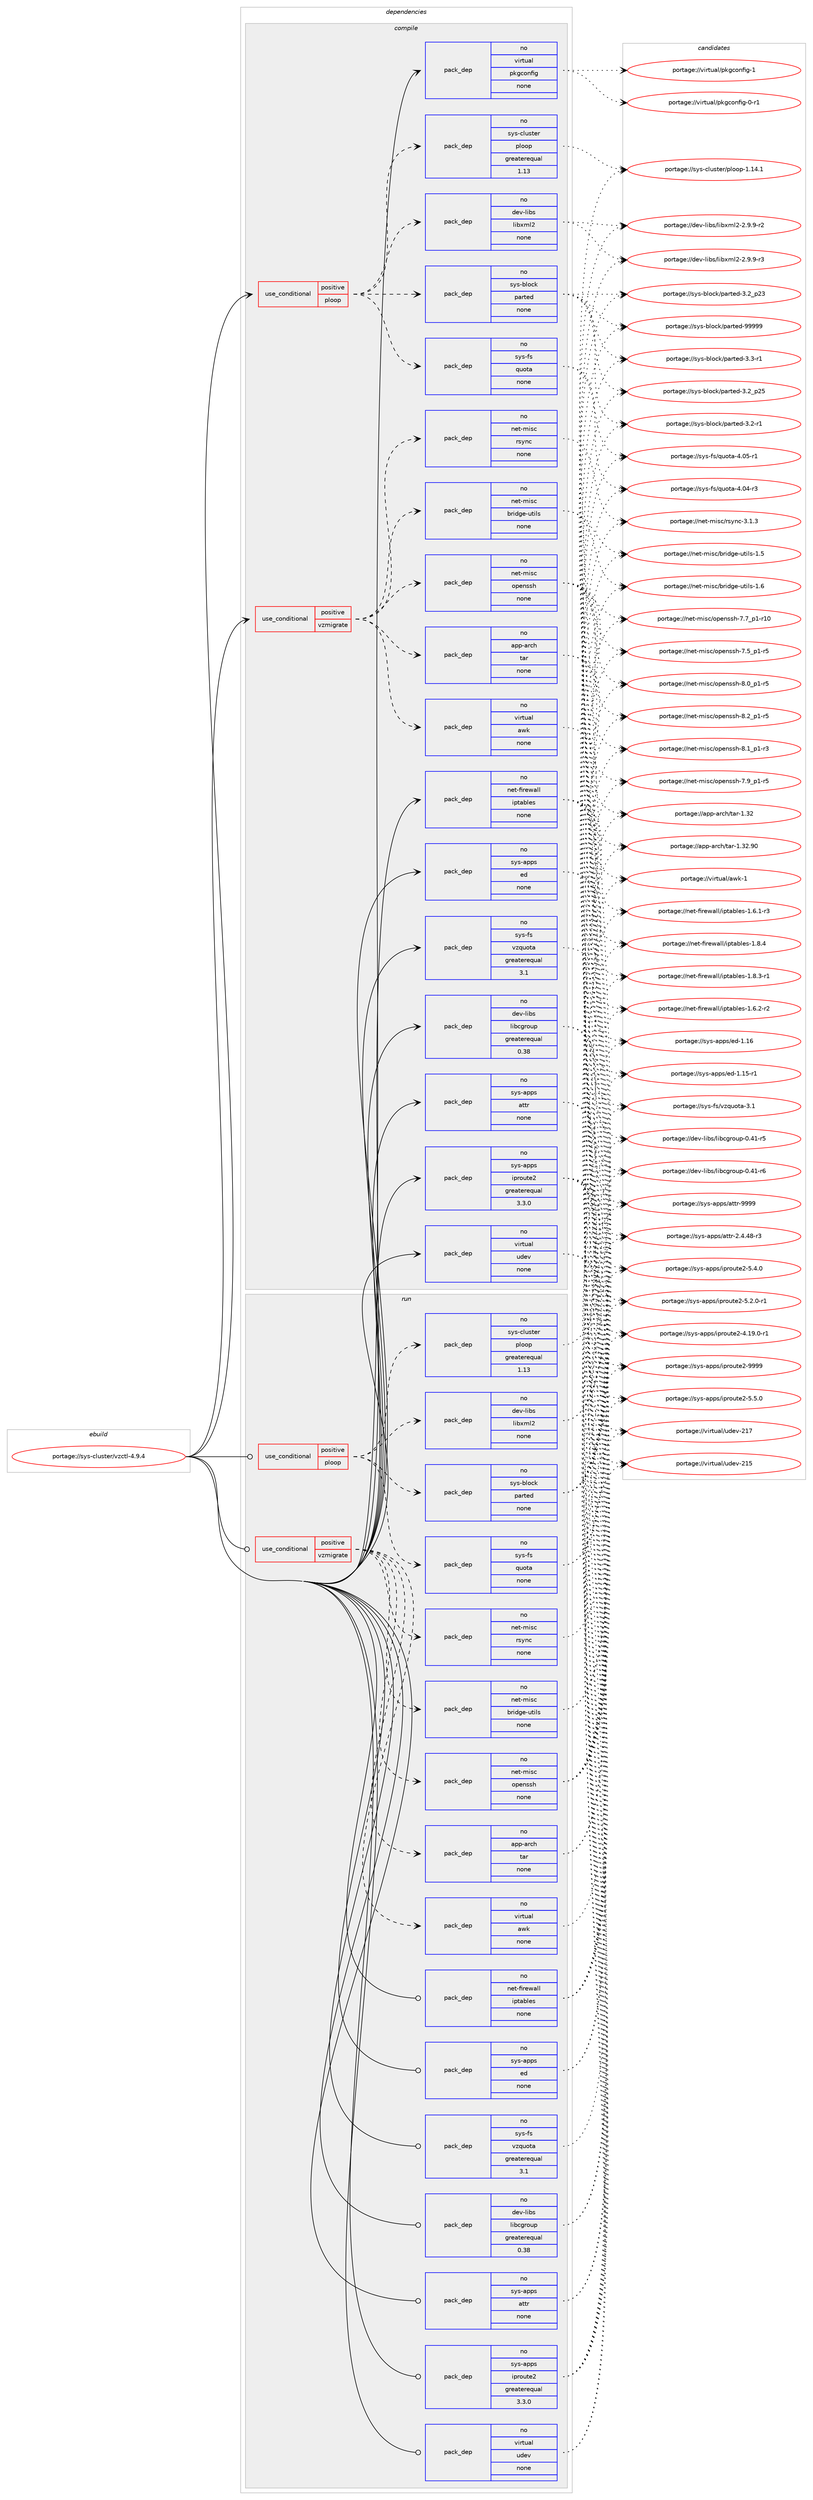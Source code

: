 digraph prolog {

# *************
# Graph options
# *************

newrank=true;
concentrate=true;
compound=true;
graph [rankdir=LR,fontname=Helvetica,fontsize=10,ranksep=1.5];#, ranksep=2.5, nodesep=0.2];
edge  [arrowhead=vee];
node  [fontname=Helvetica,fontsize=10];

# **********
# The ebuild
# **********

subgraph cluster_leftcol {
color=gray;
rank=same;
label=<<i>ebuild</i>>;
id [label="portage://sys-cluster/vzctl-4.9.4", color=red, width=4, href="../sys-cluster/vzctl-4.9.4.svg"];
}

# ****************
# The dependencies
# ****************

subgraph cluster_midcol {
color=gray;
label=<<i>dependencies</i>>;
subgraph cluster_compile {
fillcolor="#eeeeee";
style=filled;
label=<<i>compile</i>>;
subgraph cond4358 {
dependency25922 [label=<<TABLE BORDER="0" CELLBORDER="1" CELLSPACING="0" CELLPADDING="4"><TR><TD ROWSPAN="3" CELLPADDING="10">use_conditional</TD></TR><TR><TD>positive</TD></TR><TR><TD>ploop</TD></TR></TABLE>>, shape=none, color=red];
subgraph pack20921 {
dependency25923 [label=<<TABLE BORDER="0" CELLBORDER="1" CELLSPACING="0" CELLPADDING="4" WIDTH="220"><TR><TD ROWSPAN="6" CELLPADDING="30">pack_dep</TD></TR><TR><TD WIDTH="110">no</TD></TR><TR><TD>sys-cluster</TD></TR><TR><TD>ploop</TD></TR><TR><TD>greaterequal</TD></TR><TR><TD>1.13</TD></TR></TABLE>>, shape=none, color=blue];
}
dependency25922:e -> dependency25923:w [weight=20,style="dashed",arrowhead="vee"];
subgraph pack20922 {
dependency25924 [label=<<TABLE BORDER="0" CELLBORDER="1" CELLSPACING="0" CELLPADDING="4" WIDTH="220"><TR><TD ROWSPAN="6" CELLPADDING="30">pack_dep</TD></TR><TR><TD WIDTH="110">no</TD></TR><TR><TD>sys-block</TD></TR><TR><TD>parted</TD></TR><TR><TD>none</TD></TR><TR><TD></TD></TR></TABLE>>, shape=none, color=blue];
}
dependency25922:e -> dependency25924:w [weight=20,style="dashed",arrowhead="vee"];
subgraph pack20923 {
dependency25925 [label=<<TABLE BORDER="0" CELLBORDER="1" CELLSPACING="0" CELLPADDING="4" WIDTH="220"><TR><TD ROWSPAN="6" CELLPADDING="30">pack_dep</TD></TR><TR><TD WIDTH="110">no</TD></TR><TR><TD>sys-fs</TD></TR><TR><TD>quota</TD></TR><TR><TD>none</TD></TR><TR><TD></TD></TR></TABLE>>, shape=none, color=blue];
}
dependency25922:e -> dependency25925:w [weight=20,style="dashed",arrowhead="vee"];
subgraph pack20924 {
dependency25926 [label=<<TABLE BORDER="0" CELLBORDER="1" CELLSPACING="0" CELLPADDING="4" WIDTH="220"><TR><TD ROWSPAN="6" CELLPADDING="30">pack_dep</TD></TR><TR><TD WIDTH="110">no</TD></TR><TR><TD>dev-libs</TD></TR><TR><TD>libxml2</TD></TR><TR><TD>none</TD></TR><TR><TD></TD></TR></TABLE>>, shape=none, color=blue];
}
dependency25922:e -> dependency25926:w [weight=20,style="dashed",arrowhead="vee"];
}
id:e -> dependency25922:w [weight=20,style="solid",arrowhead="vee"];
subgraph cond4359 {
dependency25927 [label=<<TABLE BORDER="0" CELLBORDER="1" CELLSPACING="0" CELLPADDING="4"><TR><TD ROWSPAN="3" CELLPADDING="10">use_conditional</TD></TR><TR><TD>positive</TD></TR><TR><TD>vzmigrate</TD></TR></TABLE>>, shape=none, color=red];
subgraph pack20925 {
dependency25928 [label=<<TABLE BORDER="0" CELLBORDER="1" CELLSPACING="0" CELLPADDING="4" WIDTH="220"><TR><TD ROWSPAN="6" CELLPADDING="30">pack_dep</TD></TR><TR><TD WIDTH="110">no</TD></TR><TR><TD>net-misc</TD></TR><TR><TD>openssh</TD></TR><TR><TD>none</TD></TR><TR><TD></TD></TR></TABLE>>, shape=none, color=blue];
}
dependency25927:e -> dependency25928:w [weight=20,style="dashed",arrowhead="vee"];
subgraph pack20926 {
dependency25929 [label=<<TABLE BORDER="0" CELLBORDER="1" CELLSPACING="0" CELLPADDING="4" WIDTH="220"><TR><TD ROWSPAN="6" CELLPADDING="30">pack_dep</TD></TR><TR><TD WIDTH="110">no</TD></TR><TR><TD>net-misc</TD></TR><TR><TD>rsync</TD></TR><TR><TD>none</TD></TR><TR><TD></TD></TR></TABLE>>, shape=none, color=blue];
}
dependency25927:e -> dependency25929:w [weight=20,style="dashed",arrowhead="vee"];
subgraph pack20927 {
dependency25930 [label=<<TABLE BORDER="0" CELLBORDER="1" CELLSPACING="0" CELLPADDING="4" WIDTH="220"><TR><TD ROWSPAN="6" CELLPADDING="30">pack_dep</TD></TR><TR><TD WIDTH="110">no</TD></TR><TR><TD>app-arch</TD></TR><TR><TD>tar</TD></TR><TR><TD>none</TD></TR><TR><TD></TD></TR></TABLE>>, shape=none, color=blue];
}
dependency25927:e -> dependency25930:w [weight=20,style="dashed",arrowhead="vee"];
subgraph pack20928 {
dependency25931 [label=<<TABLE BORDER="0" CELLBORDER="1" CELLSPACING="0" CELLPADDING="4" WIDTH="220"><TR><TD ROWSPAN="6" CELLPADDING="30">pack_dep</TD></TR><TR><TD WIDTH="110">no</TD></TR><TR><TD>net-misc</TD></TR><TR><TD>bridge-utils</TD></TR><TR><TD>none</TD></TR><TR><TD></TD></TR></TABLE>>, shape=none, color=blue];
}
dependency25927:e -> dependency25931:w [weight=20,style="dashed",arrowhead="vee"];
subgraph pack20929 {
dependency25932 [label=<<TABLE BORDER="0" CELLBORDER="1" CELLSPACING="0" CELLPADDING="4" WIDTH="220"><TR><TD ROWSPAN="6" CELLPADDING="30">pack_dep</TD></TR><TR><TD WIDTH="110">no</TD></TR><TR><TD>virtual</TD></TR><TR><TD>awk</TD></TR><TR><TD>none</TD></TR><TR><TD></TD></TR></TABLE>>, shape=none, color=blue];
}
dependency25927:e -> dependency25932:w [weight=20,style="dashed",arrowhead="vee"];
}
id:e -> dependency25927:w [weight=20,style="solid",arrowhead="vee"];
subgraph pack20930 {
dependency25933 [label=<<TABLE BORDER="0" CELLBORDER="1" CELLSPACING="0" CELLPADDING="4" WIDTH="220"><TR><TD ROWSPAN="6" CELLPADDING="30">pack_dep</TD></TR><TR><TD WIDTH="110">no</TD></TR><TR><TD>dev-libs</TD></TR><TR><TD>libcgroup</TD></TR><TR><TD>greaterequal</TD></TR><TR><TD>0.38</TD></TR></TABLE>>, shape=none, color=blue];
}
id:e -> dependency25933:w [weight=20,style="solid",arrowhead="vee"];
subgraph pack20931 {
dependency25934 [label=<<TABLE BORDER="0" CELLBORDER="1" CELLSPACING="0" CELLPADDING="4" WIDTH="220"><TR><TD ROWSPAN="6" CELLPADDING="30">pack_dep</TD></TR><TR><TD WIDTH="110">no</TD></TR><TR><TD>net-firewall</TD></TR><TR><TD>iptables</TD></TR><TR><TD>none</TD></TR><TR><TD></TD></TR></TABLE>>, shape=none, color=blue];
}
id:e -> dependency25934:w [weight=20,style="solid",arrowhead="vee"];
subgraph pack20932 {
dependency25935 [label=<<TABLE BORDER="0" CELLBORDER="1" CELLSPACING="0" CELLPADDING="4" WIDTH="220"><TR><TD ROWSPAN="6" CELLPADDING="30">pack_dep</TD></TR><TR><TD WIDTH="110">no</TD></TR><TR><TD>sys-apps</TD></TR><TR><TD>attr</TD></TR><TR><TD>none</TD></TR><TR><TD></TD></TR></TABLE>>, shape=none, color=blue];
}
id:e -> dependency25935:w [weight=20,style="solid",arrowhead="vee"];
subgraph pack20933 {
dependency25936 [label=<<TABLE BORDER="0" CELLBORDER="1" CELLSPACING="0" CELLPADDING="4" WIDTH="220"><TR><TD ROWSPAN="6" CELLPADDING="30">pack_dep</TD></TR><TR><TD WIDTH="110">no</TD></TR><TR><TD>sys-apps</TD></TR><TR><TD>ed</TD></TR><TR><TD>none</TD></TR><TR><TD></TD></TR></TABLE>>, shape=none, color=blue];
}
id:e -> dependency25936:w [weight=20,style="solid",arrowhead="vee"];
subgraph pack20934 {
dependency25937 [label=<<TABLE BORDER="0" CELLBORDER="1" CELLSPACING="0" CELLPADDING="4" WIDTH="220"><TR><TD ROWSPAN="6" CELLPADDING="30">pack_dep</TD></TR><TR><TD WIDTH="110">no</TD></TR><TR><TD>sys-apps</TD></TR><TR><TD>iproute2</TD></TR><TR><TD>greaterequal</TD></TR><TR><TD>3.3.0</TD></TR></TABLE>>, shape=none, color=blue];
}
id:e -> dependency25937:w [weight=20,style="solid",arrowhead="vee"];
subgraph pack20935 {
dependency25938 [label=<<TABLE BORDER="0" CELLBORDER="1" CELLSPACING="0" CELLPADDING="4" WIDTH="220"><TR><TD ROWSPAN="6" CELLPADDING="30">pack_dep</TD></TR><TR><TD WIDTH="110">no</TD></TR><TR><TD>sys-fs</TD></TR><TR><TD>vzquota</TD></TR><TR><TD>greaterequal</TD></TR><TR><TD>3.1</TD></TR></TABLE>>, shape=none, color=blue];
}
id:e -> dependency25938:w [weight=20,style="solid",arrowhead="vee"];
subgraph pack20936 {
dependency25939 [label=<<TABLE BORDER="0" CELLBORDER="1" CELLSPACING="0" CELLPADDING="4" WIDTH="220"><TR><TD ROWSPAN="6" CELLPADDING="30">pack_dep</TD></TR><TR><TD WIDTH="110">no</TD></TR><TR><TD>virtual</TD></TR><TR><TD>pkgconfig</TD></TR><TR><TD>none</TD></TR><TR><TD></TD></TR></TABLE>>, shape=none, color=blue];
}
id:e -> dependency25939:w [weight=20,style="solid",arrowhead="vee"];
subgraph pack20937 {
dependency25940 [label=<<TABLE BORDER="0" CELLBORDER="1" CELLSPACING="0" CELLPADDING="4" WIDTH="220"><TR><TD ROWSPAN="6" CELLPADDING="30">pack_dep</TD></TR><TR><TD WIDTH="110">no</TD></TR><TR><TD>virtual</TD></TR><TR><TD>udev</TD></TR><TR><TD>none</TD></TR><TR><TD></TD></TR></TABLE>>, shape=none, color=blue];
}
id:e -> dependency25940:w [weight=20,style="solid",arrowhead="vee"];
}
subgraph cluster_compileandrun {
fillcolor="#eeeeee";
style=filled;
label=<<i>compile and run</i>>;
}
subgraph cluster_run {
fillcolor="#eeeeee";
style=filled;
label=<<i>run</i>>;
subgraph cond4360 {
dependency25941 [label=<<TABLE BORDER="0" CELLBORDER="1" CELLSPACING="0" CELLPADDING="4"><TR><TD ROWSPAN="3" CELLPADDING="10">use_conditional</TD></TR><TR><TD>positive</TD></TR><TR><TD>ploop</TD></TR></TABLE>>, shape=none, color=red];
subgraph pack20938 {
dependency25942 [label=<<TABLE BORDER="0" CELLBORDER="1" CELLSPACING="0" CELLPADDING="4" WIDTH="220"><TR><TD ROWSPAN="6" CELLPADDING="30">pack_dep</TD></TR><TR><TD WIDTH="110">no</TD></TR><TR><TD>sys-cluster</TD></TR><TR><TD>ploop</TD></TR><TR><TD>greaterequal</TD></TR><TR><TD>1.13</TD></TR></TABLE>>, shape=none, color=blue];
}
dependency25941:e -> dependency25942:w [weight=20,style="dashed",arrowhead="vee"];
subgraph pack20939 {
dependency25943 [label=<<TABLE BORDER="0" CELLBORDER="1" CELLSPACING="0" CELLPADDING="4" WIDTH="220"><TR><TD ROWSPAN="6" CELLPADDING="30">pack_dep</TD></TR><TR><TD WIDTH="110">no</TD></TR><TR><TD>sys-block</TD></TR><TR><TD>parted</TD></TR><TR><TD>none</TD></TR><TR><TD></TD></TR></TABLE>>, shape=none, color=blue];
}
dependency25941:e -> dependency25943:w [weight=20,style="dashed",arrowhead="vee"];
subgraph pack20940 {
dependency25944 [label=<<TABLE BORDER="0" CELLBORDER="1" CELLSPACING="0" CELLPADDING="4" WIDTH="220"><TR><TD ROWSPAN="6" CELLPADDING="30">pack_dep</TD></TR><TR><TD WIDTH="110">no</TD></TR><TR><TD>sys-fs</TD></TR><TR><TD>quota</TD></TR><TR><TD>none</TD></TR><TR><TD></TD></TR></TABLE>>, shape=none, color=blue];
}
dependency25941:e -> dependency25944:w [weight=20,style="dashed",arrowhead="vee"];
subgraph pack20941 {
dependency25945 [label=<<TABLE BORDER="0" CELLBORDER="1" CELLSPACING="0" CELLPADDING="4" WIDTH="220"><TR><TD ROWSPAN="6" CELLPADDING="30">pack_dep</TD></TR><TR><TD WIDTH="110">no</TD></TR><TR><TD>dev-libs</TD></TR><TR><TD>libxml2</TD></TR><TR><TD>none</TD></TR><TR><TD></TD></TR></TABLE>>, shape=none, color=blue];
}
dependency25941:e -> dependency25945:w [weight=20,style="dashed",arrowhead="vee"];
}
id:e -> dependency25941:w [weight=20,style="solid",arrowhead="odot"];
subgraph cond4361 {
dependency25946 [label=<<TABLE BORDER="0" CELLBORDER="1" CELLSPACING="0" CELLPADDING="4"><TR><TD ROWSPAN="3" CELLPADDING="10">use_conditional</TD></TR><TR><TD>positive</TD></TR><TR><TD>vzmigrate</TD></TR></TABLE>>, shape=none, color=red];
subgraph pack20942 {
dependency25947 [label=<<TABLE BORDER="0" CELLBORDER="1" CELLSPACING="0" CELLPADDING="4" WIDTH="220"><TR><TD ROWSPAN="6" CELLPADDING="30">pack_dep</TD></TR><TR><TD WIDTH="110">no</TD></TR><TR><TD>net-misc</TD></TR><TR><TD>openssh</TD></TR><TR><TD>none</TD></TR><TR><TD></TD></TR></TABLE>>, shape=none, color=blue];
}
dependency25946:e -> dependency25947:w [weight=20,style="dashed",arrowhead="vee"];
subgraph pack20943 {
dependency25948 [label=<<TABLE BORDER="0" CELLBORDER="1" CELLSPACING="0" CELLPADDING="4" WIDTH="220"><TR><TD ROWSPAN="6" CELLPADDING="30">pack_dep</TD></TR><TR><TD WIDTH="110">no</TD></TR><TR><TD>net-misc</TD></TR><TR><TD>rsync</TD></TR><TR><TD>none</TD></TR><TR><TD></TD></TR></TABLE>>, shape=none, color=blue];
}
dependency25946:e -> dependency25948:w [weight=20,style="dashed",arrowhead="vee"];
subgraph pack20944 {
dependency25949 [label=<<TABLE BORDER="0" CELLBORDER="1" CELLSPACING="0" CELLPADDING="4" WIDTH="220"><TR><TD ROWSPAN="6" CELLPADDING="30">pack_dep</TD></TR><TR><TD WIDTH="110">no</TD></TR><TR><TD>app-arch</TD></TR><TR><TD>tar</TD></TR><TR><TD>none</TD></TR><TR><TD></TD></TR></TABLE>>, shape=none, color=blue];
}
dependency25946:e -> dependency25949:w [weight=20,style="dashed",arrowhead="vee"];
subgraph pack20945 {
dependency25950 [label=<<TABLE BORDER="0" CELLBORDER="1" CELLSPACING="0" CELLPADDING="4" WIDTH="220"><TR><TD ROWSPAN="6" CELLPADDING="30">pack_dep</TD></TR><TR><TD WIDTH="110">no</TD></TR><TR><TD>net-misc</TD></TR><TR><TD>bridge-utils</TD></TR><TR><TD>none</TD></TR><TR><TD></TD></TR></TABLE>>, shape=none, color=blue];
}
dependency25946:e -> dependency25950:w [weight=20,style="dashed",arrowhead="vee"];
subgraph pack20946 {
dependency25951 [label=<<TABLE BORDER="0" CELLBORDER="1" CELLSPACING="0" CELLPADDING="4" WIDTH="220"><TR><TD ROWSPAN="6" CELLPADDING="30">pack_dep</TD></TR><TR><TD WIDTH="110">no</TD></TR><TR><TD>virtual</TD></TR><TR><TD>awk</TD></TR><TR><TD>none</TD></TR><TR><TD></TD></TR></TABLE>>, shape=none, color=blue];
}
dependency25946:e -> dependency25951:w [weight=20,style="dashed",arrowhead="vee"];
}
id:e -> dependency25946:w [weight=20,style="solid",arrowhead="odot"];
subgraph pack20947 {
dependency25952 [label=<<TABLE BORDER="0" CELLBORDER="1" CELLSPACING="0" CELLPADDING="4" WIDTH="220"><TR><TD ROWSPAN="6" CELLPADDING="30">pack_dep</TD></TR><TR><TD WIDTH="110">no</TD></TR><TR><TD>dev-libs</TD></TR><TR><TD>libcgroup</TD></TR><TR><TD>greaterequal</TD></TR><TR><TD>0.38</TD></TR></TABLE>>, shape=none, color=blue];
}
id:e -> dependency25952:w [weight=20,style="solid",arrowhead="odot"];
subgraph pack20948 {
dependency25953 [label=<<TABLE BORDER="0" CELLBORDER="1" CELLSPACING="0" CELLPADDING="4" WIDTH="220"><TR><TD ROWSPAN="6" CELLPADDING="30">pack_dep</TD></TR><TR><TD WIDTH="110">no</TD></TR><TR><TD>net-firewall</TD></TR><TR><TD>iptables</TD></TR><TR><TD>none</TD></TR><TR><TD></TD></TR></TABLE>>, shape=none, color=blue];
}
id:e -> dependency25953:w [weight=20,style="solid",arrowhead="odot"];
subgraph pack20949 {
dependency25954 [label=<<TABLE BORDER="0" CELLBORDER="1" CELLSPACING="0" CELLPADDING="4" WIDTH="220"><TR><TD ROWSPAN="6" CELLPADDING="30">pack_dep</TD></TR><TR><TD WIDTH="110">no</TD></TR><TR><TD>sys-apps</TD></TR><TR><TD>attr</TD></TR><TR><TD>none</TD></TR><TR><TD></TD></TR></TABLE>>, shape=none, color=blue];
}
id:e -> dependency25954:w [weight=20,style="solid",arrowhead="odot"];
subgraph pack20950 {
dependency25955 [label=<<TABLE BORDER="0" CELLBORDER="1" CELLSPACING="0" CELLPADDING="4" WIDTH="220"><TR><TD ROWSPAN="6" CELLPADDING="30">pack_dep</TD></TR><TR><TD WIDTH="110">no</TD></TR><TR><TD>sys-apps</TD></TR><TR><TD>ed</TD></TR><TR><TD>none</TD></TR><TR><TD></TD></TR></TABLE>>, shape=none, color=blue];
}
id:e -> dependency25955:w [weight=20,style="solid",arrowhead="odot"];
subgraph pack20951 {
dependency25956 [label=<<TABLE BORDER="0" CELLBORDER="1" CELLSPACING="0" CELLPADDING="4" WIDTH="220"><TR><TD ROWSPAN="6" CELLPADDING="30">pack_dep</TD></TR><TR><TD WIDTH="110">no</TD></TR><TR><TD>sys-apps</TD></TR><TR><TD>iproute2</TD></TR><TR><TD>greaterequal</TD></TR><TR><TD>3.3.0</TD></TR></TABLE>>, shape=none, color=blue];
}
id:e -> dependency25956:w [weight=20,style="solid",arrowhead="odot"];
subgraph pack20952 {
dependency25957 [label=<<TABLE BORDER="0" CELLBORDER="1" CELLSPACING="0" CELLPADDING="4" WIDTH="220"><TR><TD ROWSPAN="6" CELLPADDING="30">pack_dep</TD></TR><TR><TD WIDTH="110">no</TD></TR><TR><TD>sys-fs</TD></TR><TR><TD>vzquota</TD></TR><TR><TD>greaterequal</TD></TR><TR><TD>3.1</TD></TR></TABLE>>, shape=none, color=blue];
}
id:e -> dependency25957:w [weight=20,style="solid",arrowhead="odot"];
subgraph pack20953 {
dependency25958 [label=<<TABLE BORDER="0" CELLBORDER="1" CELLSPACING="0" CELLPADDING="4" WIDTH="220"><TR><TD ROWSPAN="6" CELLPADDING="30">pack_dep</TD></TR><TR><TD WIDTH="110">no</TD></TR><TR><TD>virtual</TD></TR><TR><TD>udev</TD></TR><TR><TD>none</TD></TR><TR><TD></TD></TR></TABLE>>, shape=none, color=blue];
}
id:e -> dependency25958:w [weight=20,style="solid",arrowhead="odot"];
}
}

# **************
# The candidates
# **************

subgraph cluster_choices {
rank=same;
color=gray;
label=<<i>candidates</i>>;

subgraph choice20921 {
color=black;
nodesep=1;
choice11512111545991081171151161011144711210811111111245494649524649 [label="portage://sys-cluster/ploop-1.14.1", color=red, width=4,href="../sys-cluster/ploop-1.14.1.svg"];
dependency25923:e -> choice11512111545991081171151161011144711210811111111245494649524649:w [style=dotted,weight="100"];
}
subgraph choice20922 {
color=black;
nodesep=1;
choice1151211154598108111991074711297114116101100455757575757 [label="portage://sys-block/parted-99999", color=red, width=4,href="../sys-block/parted-99999.svg"];
choice1151211154598108111991074711297114116101100455146514511449 [label="portage://sys-block/parted-3.3-r1", color=red, width=4,href="../sys-block/parted-3.3-r1.svg"];
choice115121115459810811199107471129711411610110045514650951125053 [label="portage://sys-block/parted-3.2_p25", color=red, width=4,href="../sys-block/parted-3.2_p25.svg"];
choice115121115459810811199107471129711411610110045514650951125051 [label="portage://sys-block/parted-3.2_p23", color=red, width=4,href="../sys-block/parted-3.2_p23.svg"];
choice1151211154598108111991074711297114116101100455146504511449 [label="portage://sys-block/parted-3.2-r1", color=red, width=4,href="../sys-block/parted-3.2-r1.svg"];
dependency25924:e -> choice1151211154598108111991074711297114116101100455757575757:w [style=dotted,weight="100"];
dependency25924:e -> choice1151211154598108111991074711297114116101100455146514511449:w [style=dotted,weight="100"];
dependency25924:e -> choice115121115459810811199107471129711411610110045514650951125053:w [style=dotted,weight="100"];
dependency25924:e -> choice115121115459810811199107471129711411610110045514650951125051:w [style=dotted,weight="100"];
dependency25924:e -> choice1151211154598108111991074711297114116101100455146504511449:w [style=dotted,weight="100"];
}
subgraph choice20923 {
color=black;
nodesep=1;
choice11512111545102115471131171111169745524648534511449 [label="portage://sys-fs/quota-4.05-r1", color=red, width=4,href="../sys-fs/quota-4.05-r1.svg"];
choice11512111545102115471131171111169745524648524511451 [label="portage://sys-fs/quota-4.04-r3", color=red, width=4,href="../sys-fs/quota-4.04-r3.svg"];
dependency25925:e -> choice11512111545102115471131171111169745524648534511449:w [style=dotted,weight="100"];
dependency25925:e -> choice11512111545102115471131171111169745524648524511451:w [style=dotted,weight="100"];
}
subgraph choice20924 {
color=black;
nodesep=1;
choice10010111845108105981154710810598120109108504550465746574511451 [label="portage://dev-libs/libxml2-2.9.9-r3", color=red, width=4,href="../dev-libs/libxml2-2.9.9-r3.svg"];
choice10010111845108105981154710810598120109108504550465746574511450 [label="portage://dev-libs/libxml2-2.9.9-r2", color=red, width=4,href="../dev-libs/libxml2-2.9.9-r2.svg"];
dependency25926:e -> choice10010111845108105981154710810598120109108504550465746574511451:w [style=dotted,weight="100"];
dependency25926:e -> choice10010111845108105981154710810598120109108504550465746574511450:w [style=dotted,weight="100"];
}
subgraph choice20925 {
color=black;
nodesep=1;
choice1101011164510910511599471111121011101151151044556465095112494511453 [label="portage://net-misc/openssh-8.2_p1-r5", color=red, width=4,href="../net-misc/openssh-8.2_p1-r5.svg"];
choice1101011164510910511599471111121011101151151044556464995112494511451 [label="portage://net-misc/openssh-8.1_p1-r3", color=red, width=4,href="../net-misc/openssh-8.1_p1-r3.svg"];
choice1101011164510910511599471111121011101151151044556464895112494511453 [label="portage://net-misc/openssh-8.0_p1-r5", color=red, width=4,href="../net-misc/openssh-8.0_p1-r5.svg"];
choice1101011164510910511599471111121011101151151044555465795112494511453 [label="portage://net-misc/openssh-7.9_p1-r5", color=red, width=4,href="../net-misc/openssh-7.9_p1-r5.svg"];
choice110101116451091051159947111112101110115115104455546559511249451144948 [label="portage://net-misc/openssh-7.7_p1-r10", color=red, width=4,href="../net-misc/openssh-7.7_p1-r10.svg"];
choice1101011164510910511599471111121011101151151044555465395112494511453 [label="portage://net-misc/openssh-7.5_p1-r5", color=red, width=4,href="../net-misc/openssh-7.5_p1-r5.svg"];
dependency25928:e -> choice1101011164510910511599471111121011101151151044556465095112494511453:w [style=dotted,weight="100"];
dependency25928:e -> choice1101011164510910511599471111121011101151151044556464995112494511451:w [style=dotted,weight="100"];
dependency25928:e -> choice1101011164510910511599471111121011101151151044556464895112494511453:w [style=dotted,weight="100"];
dependency25928:e -> choice1101011164510910511599471111121011101151151044555465795112494511453:w [style=dotted,weight="100"];
dependency25928:e -> choice110101116451091051159947111112101110115115104455546559511249451144948:w [style=dotted,weight="100"];
dependency25928:e -> choice1101011164510910511599471111121011101151151044555465395112494511453:w [style=dotted,weight="100"];
}
subgraph choice20926 {
color=black;
nodesep=1;
choice11010111645109105115994711411512111099455146494651 [label="portage://net-misc/rsync-3.1.3", color=red, width=4,href="../net-misc/rsync-3.1.3.svg"];
dependency25929:e -> choice11010111645109105115994711411512111099455146494651:w [style=dotted,weight="100"];
}
subgraph choice20927 {
color=black;
nodesep=1;
choice9711211245971149910447116971144549465150465748 [label="portage://app-arch/tar-1.32.90", color=red, width=4,href="../app-arch/tar-1.32.90.svg"];
choice9711211245971149910447116971144549465150 [label="portage://app-arch/tar-1.32", color=red, width=4,href="../app-arch/tar-1.32.svg"];
dependency25930:e -> choice9711211245971149910447116971144549465150465748:w [style=dotted,weight="100"];
dependency25930:e -> choice9711211245971149910447116971144549465150:w [style=dotted,weight="100"];
}
subgraph choice20928 {
color=black;
nodesep=1;
choice110101116451091051159947981141051001031014511711610510811545494654 [label="portage://net-misc/bridge-utils-1.6", color=red, width=4,href="../net-misc/bridge-utils-1.6.svg"];
choice110101116451091051159947981141051001031014511711610510811545494653 [label="portage://net-misc/bridge-utils-1.5", color=red, width=4,href="../net-misc/bridge-utils-1.5.svg"];
dependency25931:e -> choice110101116451091051159947981141051001031014511711610510811545494654:w [style=dotted,weight="100"];
dependency25931:e -> choice110101116451091051159947981141051001031014511711610510811545494653:w [style=dotted,weight="100"];
}
subgraph choice20929 {
color=black;
nodesep=1;
choice1181051141161179710847971191074549 [label="portage://virtual/awk-1", color=red, width=4,href="../virtual/awk-1.svg"];
dependency25932:e -> choice1181051141161179710847971191074549:w [style=dotted,weight="100"];
}
subgraph choice20930 {
color=black;
nodesep=1;
choice100101118451081059811547108105989910311411111711245484652494511454 [label="portage://dev-libs/libcgroup-0.41-r6", color=red, width=4,href="../dev-libs/libcgroup-0.41-r6.svg"];
choice100101118451081059811547108105989910311411111711245484652494511453 [label="portage://dev-libs/libcgroup-0.41-r5", color=red, width=4,href="../dev-libs/libcgroup-0.41-r5.svg"];
dependency25933:e -> choice100101118451081059811547108105989910311411111711245484652494511454:w [style=dotted,weight="100"];
dependency25933:e -> choice100101118451081059811547108105989910311411111711245484652494511453:w [style=dotted,weight="100"];
}
subgraph choice20931 {
color=black;
nodesep=1;
choice1101011164510210511410111997108108471051121169798108101115454946564652 [label="portage://net-firewall/iptables-1.8.4", color=red, width=4,href="../net-firewall/iptables-1.8.4.svg"];
choice11010111645102105114101119971081084710511211697981081011154549465646514511449 [label="portage://net-firewall/iptables-1.8.3-r1", color=red, width=4,href="../net-firewall/iptables-1.8.3-r1.svg"];
choice11010111645102105114101119971081084710511211697981081011154549465446504511450 [label="portage://net-firewall/iptables-1.6.2-r2", color=red, width=4,href="../net-firewall/iptables-1.6.2-r2.svg"];
choice11010111645102105114101119971081084710511211697981081011154549465446494511451 [label="portage://net-firewall/iptables-1.6.1-r3", color=red, width=4,href="../net-firewall/iptables-1.6.1-r3.svg"];
dependency25934:e -> choice1101011164510210511410111997108108471051121169798108101115454946564652:w [style=dotted,weight="100"];
dependency25934:e -> choice11010111645102105114101119971081084710511211697981081011154549465646514511449:w [style=dotted,weight="100"];
dependency25934:e -> choice11010111645102105114101119971081084710511211697981081011154549465446504511450:w [style=dotted,weight="100"];
dependency25934:e -> choice11010111645102105114101119971081084710511211697981081011154549465446494511451:w [style=dotted,weight="100"];
}
subgraph choice20932 {
color=black;
nodesep=1;
choice115121115459711211211547971161161144557575757 [label="portage://sys-apps/attr-9999", color=red, width=4,href="../sys-apps/attr-9999.svg"];
choice11512111545971121121154797116116114455046524652564511451 [label="portage://sys-apps/attr-2.4.48-r3", color=red, width=4,href="../sys-apps/attr-2.4.48-r3.svg"];
dependency25935:e -> choice115121115459711211211547971161161144557575757:w [style=dotted,weight="100"];
dependency25935:e -> choice11512111545971121121154797116116114455046524652564511451:w [style=dotted,weight="100"];
}
subgraph choice20933 {
color=black;
nodesep=1;
choice1151211154597112112115471011004549464954 [label="portage://sys-apps/ed-1.16", color=red, width=4,href="../sys-apps/ed-1.16.svg"];
choice11512111545971121121154710110045494649534511449 [label="portage://sys-apps/ed-1.15-r1", color=red, width=4,href="../sys-apps/ed-1.15-r1.svg"];
dependency25936:e -> choice1151211154597112112115471011004549464954:w [style=dotted,weight="100"];
dependency25936:e -> choice11512111545971121121154710110045494649534511449:w [style=dotted,weight="100"];
}
subgraph choice20934 {
color=black;
nodesep=1;
choice115121115459711211211547105112114111117116101504557575757 [label="portage://sys-apps/iproute2-9999", color=red, width=4,href="../sys-apps/iproute2-9999.svg"];
choice11512111545971121121154710511211411111711610150455346534648 [label="portage://sys-apps/iproute2-5.5.0", color=red, width=4,href="../sys-apps/iproute2-5.5.0.svg"];
choice11512111545971121121154710511211411111711610150455346524648 [label="portage://sys-apps/iproute2-5.4.0", color=red, width=4,href="../sys-apps/iproute2-5.4.0.svg"];
choice115121115459711211211547105112114111117116101504553465046484511449 [label="portage://sys-apps/iproute2-5.2.0-r1", color=red, width=4,href="../sys-apps/iproute2-5.2.0-r1.svg"];
choice11512111545971121121154710511211411111711610150455246495746484511449 [label="portage://sys-apps/iproute2-4.19.0-r1", color=red, width=4,href="../sys-apps/iproute2-4.19.0-r1.svg"];
dependency25937:e -> choice115121115459711211211547105112114111117116101504557575757:w [style=dotted,weight="100"];
dependency25937:e -> choice11512111545971121121154710511211411111711610150455346534648:w [style=dotted,weight="100"];
dependency25937:e -> choice11512111545971121121154710511211411111711610150455346524648:w [style=dotted,weight="100"];
dependency25937:e -> choice115121115459711211211547105112114111117116101504553465046484511449:w [style=dotted,weight="100"];
dependency25937:e -> choice11512111545971121121154710511211411111711610150455246495746484511449:w [style=dotted,weight="100"];
}
subgraph choice20935 {
color=black;
nodesep=1;
choice11512111545102115471181221131171111169745514649 [label="portage://sys-fs/vzquota-3.1", color=red, width=4,href="../sys-fs/vzquota-3.1.svg"];
dependency25938:e -> choice11512111545102115471181221131171111169745514649:w [style=dotted,weight="100"];
}
subgraph choice20936 {
color=black;
nodesep=1;
choice1181051141161179710847112107103991111101021051034549 [label="portage://virtual/pkgconfig-1", color=red, width=4,href="../virtual/pkgconfig-1.svg"];
choice11810511411611797108471121071039911111010210510345484511449 [label="portage://virtual/pkgconfig-0-r1", color=red, width=4,href="../virtual/pkgconfig-0-r1.svg"];
dependency25939:e -> choice1181051141161179710847112107103991111101021051034549:w [style=dotted,weight="100"];
dependency25939:e -> choice11810511411611797108471121071039911111010210510345484511449:w [style=dotted,weight="100"];
}
subgraph choice20937 {
color=black;
nodesep=1;
choice118105114116117971084711710010111845504955 [label="portage://virtual/udev-217", color=red, width=4,href="../virtual/udev-217.svg"];
choice118105114116117971084711710010111845504953 [label="portage://virtual/udev-215", color=red, width=4,href="../virtual/udev-215.svg"];
dependency25940:e -> choice118105114116117971084711710010111845504955:w [style=dotted,weight="100"];
dependency25940:e -> choice118105114116117971084711710010111845504953:w [style=dotted,weight="100"];
}
subgraph choice20938 {
color=black;
nodesep=1;
choice11512111545991081171151161011144711210811111111245494649524649 [label="portage://sys-cluster/ploop-1.14.1", color=red, width=4,href="../sys-cluster/ploop-1.14.1.svg"];
dependency25942:e -> choice11512111545991081171151161011144711210811111111245494649524649:w [style=dotted,weight="100"];
}
subgraph choice20939 {
color=black;
nodesep=1;
choice1151211154598108111991074711297114116101100455757575757 [label="portage://sys-block/parted-99999", color=red, width=4,href="../sys-block/parted-99999.svg"];
choice1151211154598108111991074711297114116101100455146514511449 [label="portage://sys-block/parted-3.3-r1", color=red, width=4,href="../sys-block/parted-3.3-r1.svg"];
choice115121115459810811199107471129711411610110045514650951125053 [label="portage://sys-block/parted-3.2_p25", color=red, width=4,href="../sys-block/parted-3.2_p25.svg"];
choice115121115459810811199107471129711411610110045514650951125051 [label="portage://sys-block/parted-3.2_p23", color=red, width=4,href="../sys-block/parted-3.2_p23.svg"];
choice1151211154598108111991074711297114116101100455146504511449 [label="portage://sys-block/parted-3.2-r1", color=red, width=4,href="../sys-block/parted-3.2-r1.svg"];
dependency25943:e -> choice1151211154598108111991074711297114116101100455757575757:w [style=dotted,weight="100"];
dependency25943:e -> choice1151211154598108111991074711297114116101100455146514511449:w [style=dotted,weight="100"];
dependency25943:e -> choice115121115459810811199107471129711411610110045514650951125053:w [style=dotted,weight="100"];
dependency25943:e -> choice115121115459810811199107471129711411610110045514650951125051:w [style=dotted,weight="100"];
dependency25943:e -> choice1151211154598108111991074711297114116101100455146504511449:w [style=dotted,weight="100"];
}
subgraph choice20940 {
color=black;
nodesep=1;
choice11512111545102115471131171111169745524648534511449 [label="portage://sys-fs/quota-4.05-r1", color=red, width=4,href="../sys-fs/quota-4.05-r1.svg"];
choice11512111545102115471131171111169745524648524511451 [label="portage://sys-fs/quota-4.04-r3", color=red, width=4,href="../sys-fs/quota-4.04-r3.svg"];
dependency25944:e -> choice11512111545102115471131171111169745524648534511449:w [style=dotted,weight="100"];
dependency25944:e -> choice11512111545102115471131171111169745524648524511451:w [style=dotted,weight="100"];
}
subgraph choice20941 {
color=black;
nodesep=1;
choice10010111845108105981154710810598120109108504550465746574511451 [label="portage://dev-libs/libxml2-2.9.9-r3", color=red, width=4,href="../dev-libs/libxml2-2.9.9-r3.svg"];
choice10010111845108105981154710810598120109108504550465746574511450 [label="portage://dev-libs/libxml2-2.9.9-r2", color=red, width=4,href="../dev-libs/libxml2-2.9.9-r2.svg"];
dependency25945:e -> choice10010111845108105981154710810598120109108504550465746574511451:w [style=dotted,weight="100"];
dependency25945:e -> choice10010111845108105981154710810598120109108504550465746574511450:w [style=dotted,weight="100"];
}
subgraph choice20942 {
color=black;
nodesep=1;
choice1101011164510910511599471111121011101151151044556465095112494511453 [label="portage://net-misc/openssh-8.2_p1-r5", color=red, width=4,href="../net-misc/openssh-8.2_p1-r5.svg"];
choice1101011164510910511599471111121011101151151044556464995112494511451 [label="portage://net-misc/openssh-8.1_p1-r3", color=red, width=4,href="../net-misc/openssh-8.1_p1-r3.svg"];
choice1101011164510910511599471111121011101151151044556464895112494511453 [label="portage://net-misc/openssh-8.0_p1-r5", color=red, width=4,href="../net-misc/openssh-8.0_p1-r5.svg"];
choice1101011164510910511599471111121011101151151044555465795112494511453 [label="portage://net-misc/openssh-7.9_p1-r5", color=red, width=4,href="../net-misc/openssh-7.9_p1-r5.svg"];
choice110101116451091051159947111112101110115115104455546559511249451144948 [label="portage://net-misc/openssh-7.7_p1-r10", color=red, width=4,href="../net-misc/openssh-7.7_p1-r10.svg"];
choice1101011164510910511599471111121011101151151044555465395112494511453 [label="portage://net-misc/openssh-7.5_p1-r5", color=red, width=4,href="../net-misc/openssh-7.5_p1-r5.svg"];
dependency25947:e -> choice1101011164510910511599471111121011101151151044556465095112494511453:w [style=dotted,weight="100"];
dependency25947:e -> choice1101011164510910511599471111121011101151151044556464995112494511451:w [style=dotted,weight="100"];
dependency25947:e -> choice1101011164510910511599471111121011101151151044556464895112494511453:w [style=dotted,weight="100"];
dependency25947:e -> choice1101011164510910511599471111121011101151151044555465795112494511453:w [style=dotted,weight="100"];
dependency25947:e -> choice110101116451091051159947111112101110115115104455546559511249451144948:w [style=dotted,weight="100"];
dependency25947:e -> choice1101011164510910511599471111121011101151151044555465395112494511453:w [style=dotted,weight="100"];
}
subgraph choice20943 {
color=black;
nodesep=1;
choice11010111645109105115994711411512111099455146494651 [label="portage://net-misc/rsync-3.1.3", color=red, width=4,href="../net-misc/rsync-3.1.3.svg"];
dependency25948:e -> choice11010111645109105115994711411512111099455146494651:w [style=dotted,weight="100"];
}
subgraph choice20944 {
color=black;
nodesep=1;
choice9711211245971149910447116971144549465150465748 [label="portage://app-arch/tar-1.32.90", color=red, width=4,href="../app-arch/tar-1.32.90.svg"];
choice9711211245971149910447116971144549465150 [label="portage://app-arch/tar-1.32", color=red, width=4,href="../app-arch/tar-1.32.svg"];
dependency25949:e -> choice9711211245971149910447116971144549465150465748:w [style=dotted,weight="100"];
dependency25949:e -> choice9711211245971149910447116971144549465150:w [style=dotted,weight="100"];
}
subgraph choice20945 {
color=black;
nodesep=1;
choice110101116451091051159947981141051001031014511711610510811545494654 [label="portage://net-misc/bridge-utils-1.6", color=red, width=4,href="../net-misc/bridge-utils-1.6.svg"];
choice110101116451091051159947981141051001031014511711610510811545494653 [label="portage://net-misc/bridge-utils-1.5", color=red, width=4,href="../net-misc/bridge-utils-1.5.svg"];
dependency25950:e -> choice110101116451091051159947981141051001031014511711610510811545494654:w [style=dotted,weight="100"];
dependency25950:e -> choice110101116451091051159947981141051001031014511711610510811545494653:w [style=dotted,weight="100"];
}
subgraph choice20946 {
color=black;
nodesep=1;
choice1181051141161179710847971191074549 [label="portage://virtual/awk-1", color=red, width=4,href="../virtual/awk-1.svg"];
dependency25951:e -> choice1181051141161179710847971191074549:w [style=dotted,weight="100"];
}
subgraph choice20947 {
color=black;
nodesep=1;
choice100101118451081059811547108105989910311411111711245484652494511454 [label="portage://dev-libs/libcgroup-0.41-r6", color=red, width=4,href="../dev-libs/libcgroup-0.41-r6.svg"];
choice100101118451081059811547108105989910311411111711245484652494511453 [label="portage://dev-libs/libcgroup-0.41-r5", color=red, width=4,href="../dev-libs/libcgroup-0.41-r5.svg"];
dependency25952:e -> choice100101118451081059811547108105989910311411111711245484652494511454:w [style=dotted,weight="100"];
dependency25952:e -> choice100101118451081059811547108105989910311411111711245484652494511453:w [style=dotted,weight="100"];
}
subgraph choice20948 {
color=black;
nodesep=1;
choice1101011164510210511410111997108108471051121169798108101115454946564652 [label="portage://net-firewall/iptables-1.8.4", color=red, width=4,href="../net-firewall/iptables-1.8.4.svg"];
choice11010111645102105114101119971081084710511211697981081011154549465646514511449 [label="portage://net-firewall/iptables-1.8.3-r1", color=red, width=4,href="../net-firewall/iptables-1.8.3-r1.svg"];
choice11010111645102105114101119971081084710511211697981081011154549465446504511450 [label="portage://net-firewall/iptables-1.6.2-r2", color=red, width=4,href="../net-firewall/iptables-1.6.2-r2.svg"];
choice11010111645102105114101119971081084710511211697981081011154549465446494511451 [label="portage://net-firewall/iptables-1.6.1-r3", color=red, width=4,href="../net-firewall/iptables-1.6.1-r3.svg"];
dependency25953:e -> choice1101011164510210511410111997108108471051121169798108101115454946564652:w [style=dotted,weight="100"];
dependency25953:e -> choice11010111645102105114101119971081084710511211697981081011154549465646514511449:w [style=dotted,weight="100"];
dependency25953:e -> choice11010111645102105114101119971081084710511211697981081011154549465446504511450:w [style=dotted,weight="100"];
dependency25953:e -> choice11010111645102105114101119971081084710511211697981081011154549465446494511451:w [style=dotted,weight="100"];
}
subgraph choice20949 {
color=black;
nodesep=1;
choice115121115459711211211547971161161144557575757 [label="portage://sys-apps/attr-9999", color=red, width=4,href="../sys-apps/attr-9999.svg"];
choice11512111545971121121154797116116114455046524652564511451 [label="portage://sys-apps/attr-2.4.48-r3", color=red, width=4,href="../sys-apps/attr-2.4.48-r3.svg"];
dependency25954:e -> choice115121115459711211211547971161161144557575757:w [style=dotted,weight="100"];
dependency25954:e -> choice11512111545971121121154797116116114455046524652564511451:w [style=dotted,weight="100"];
}
subgraph choice20950 {
color=black;
nodesep=1;
choice1151211154597112112115471011004549464954 [label="portage://sys-apps/ed-1.16", color=red, width=4,href="../sys-apps/ed-1.16.svg"];
choice11512111545971121121154710110045494649534511449 [label="portage://sys-apps/ed-1.15-r1", color=red, width=4,href="../sys-apps/ed-1.15-r1.svg"];
dependency25955:e -> choice1151211154597112112115471011004549464954:w [style=dotted,weight="100"];
dependency25955:e -> choice11512111545971121121154710110045494649534511449:w [style=dotted,weight="100"];
}
subgraph choice20951 {
color=black;
nodesep=1;
choice115121115459711211211547105112114111117116101504557575757 [label="portage://sys-apps/iproute2-9999", color=red, width=4,href="../sys-apps/iproute2-9999.svg"];
choice11512111545971121121154710511211411111711610150455346534648 [label="portage://sys-apps/iproute2-5.5.0", color=red, width=4,href="../sys-apps/iproute2-5.5.0.svg"];
choice11512111545971121121154710511211411111711610150455346524648 [label="portage://sys-apps/iproute2-5.4.0", color=red, width=4,href="../sys-apps/iproute2-5.4.0.svg"];
choice115121115459711211211547105112114111117116101504553465046484511449 [label="portage://sys-apps/iproute2-5.2.0-r1", color=red, width=4,href="../sys-apps/iproute2-5.2.0-r1.svg"];
choice11512111545971121121154710511211411111711610150455246495746484511449 [label="portage://sys-apps/iproute2-4.19.0-r1", color=red, width=4,href="../sys-apps/iproute2-4.19.0-r1.svg"];
dependency25956:e -> choice115121115459711211211547105112114111117116101504557575757:w [style=dotted,weight="100"];
dependency25956:e -> choice11512111545971121121154710511211411111711610150455346534648:w [style=dotted,weight="100"];
dependency25956:e -> choice11512111545971121121154710511211411111711610150455346524648:w [style=dotted,weight="100"];
dependency25956:e -> choice115121115459711211211547105112114111117116101504553465046484511449:w [style=dotted,weight="100"];
dependency25956:e -> choice11512111545971121121154710511211411111711610150455246495746484511449:w [style=dotted,weight="100"];
}
subgraph choice20952 {
color=black;
nodesep=1;
choice11512111545102115471181221131171111169745514649 [label="portage://sys-fs/vzquota-3.1", color=red, width=4,href="../sys-fs/vzquota-3.1.svg"];
dependency25957:e -> choice11512111545102115471181221131171111169745514649:w [style=dotted,weight="100"];
}
subgraph choice20953 {
color=black;
nodesep=1;
choice118105114116117971084711710010111845504955 [label="portage://virtual/udev-217", color=red, width=4,href="../virtual/udev-217.svg"];
choice118105114116117971084711710010111845504953 [label="portage://virtual/udev-215", color=red, width=4,href="../virtual/udev-215.svg"];
dependency25958:e -> choice118105114116117971084711710010111845504955:w [style=dotted,weight="100"];
dependency25958:e -> choice118105114116117971084711710010111845504953:w [style=dotted,weight="100"];
}
}

}
